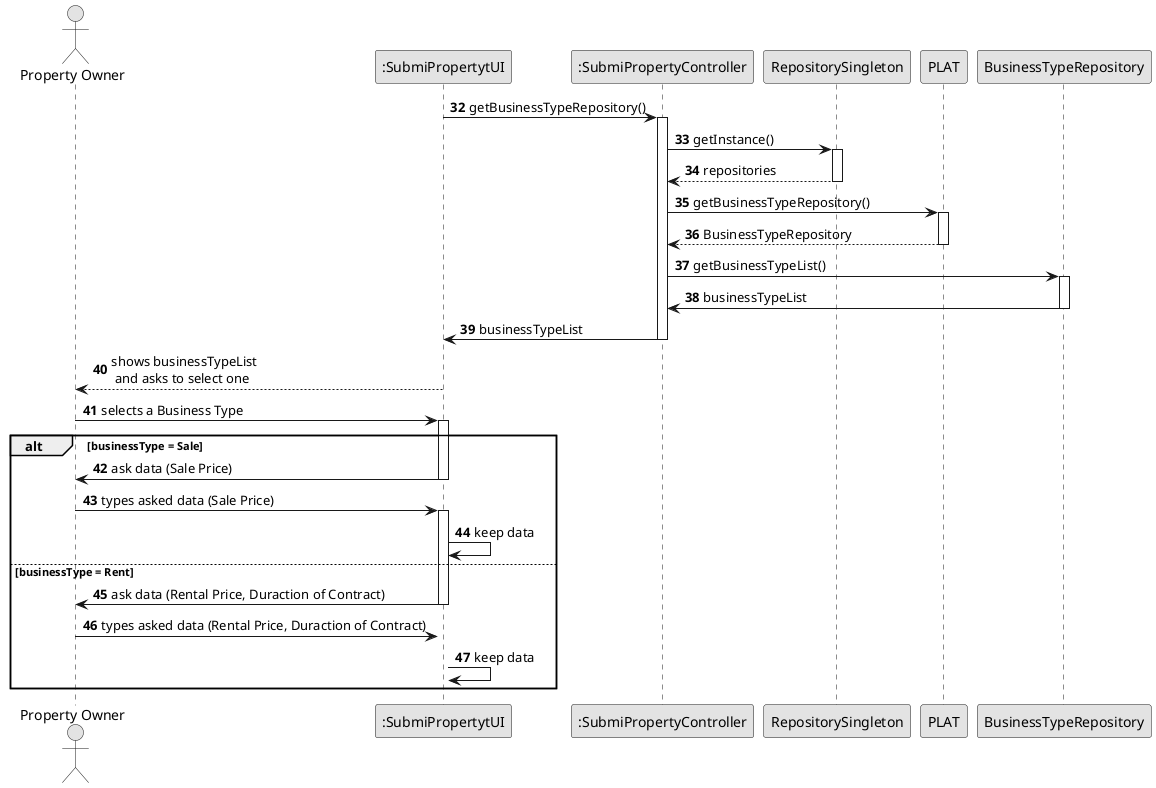 @startuml
skinparam monochrome true
skinparam packageStyle rectangle
skinparam shadowing false

'hide footbox
actor "Property Owner" as User
participant ":SubmiPropertytUI" as UI_SP
participant ":SubmiPropertyController" as CTRL_SP

autonumber 32

UI_SP -> CTRL_SP : getBusinessTypeRepository()
                activate CTRL_SP

                    CTRL_SP -> RepositorySingleton : getInstance()
                    activate RepositorySingleton

                        RepositorySingleton --> CTRL_SP: repositories
                        deactivate RepositorySingleton

                    CTRL_SP -> PLAT : getBusinessTypeRepository()
                    activate PLAT

                        PLAT --> CTRL_SP: BusinessTypeRepository
                        deactivate PLAT

                    CTRL_SP -> BusinessTypeRepository: getBusinessTypeList()
                    activate BusinessTypeRepository

                    BusinessTypeRepository -> CTRL_SP: businessTypeList
                    deactivate BusinessTypeRepository

                    CTRL_SP ->  UI_SP: businessTypeList
                    deactivate CTRL_SP

            UI_SP --> User : shows businessTypeList\n and asks to select one
                deactivate UI_SP

        User -> UI_SP : selects a Business Type
                activate UI_SP

    alt businessType = Sale

            UI_SP -> User : ask data (Sale Price)
            deactivate UI_SP

        User -> UI_SP : types asked data (Sale Price)
            activate UI_SP

            UI_SP  ->  UI_SP: keep data

    else businessType = Rent

            UI_SP -> User : ask data (Rental Price, Duraction of Contract)
            deactivate UI_SP

        User -> UI_SP : types asked data (Rental Price, Duraction of Contract)
            activate UI_SP

            UI_SP  ->  UI_SP: keep data

    end


@enduml